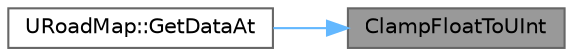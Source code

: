 digraph "ClampFloatToUInt"
{
 // INTERACTIVE_SVG=YES
 // LATEX_PDF_SIZE
  bgcolor="transparent";
  edge [fontname=Helvetica,fontsize=10,labelfontname=Helvetica,labelfontsize=10];
  node [fontname=Helvetica,fontsize=10,shape=box,height=0.2,width=0.4];
  rankdir="RL";
  Node1 [id="Node000001",label="ClampFloatToUInt",height=0.2,width=0.4,color="gray40", fillcolor="grey60", style="filled", fontcolor="black",tooltip=" "];
  Node1 -> Node2 [id="edge1_Node000001_Node000002",dir="back",color="steelblue1",style="solid",tooltip=" "];
  Node2 [id="Node000002",label="URoadMap::GetDataAt",height=0.2,width=0.4,color="grey40", fillcolor="white", style="filled",URL="$d5/db2/classURoadMap.html#a2d9cb2dfd43f8fb469f320ca6b0b81ca",tooltip="Clamps value if lies outside map limits."];
}
